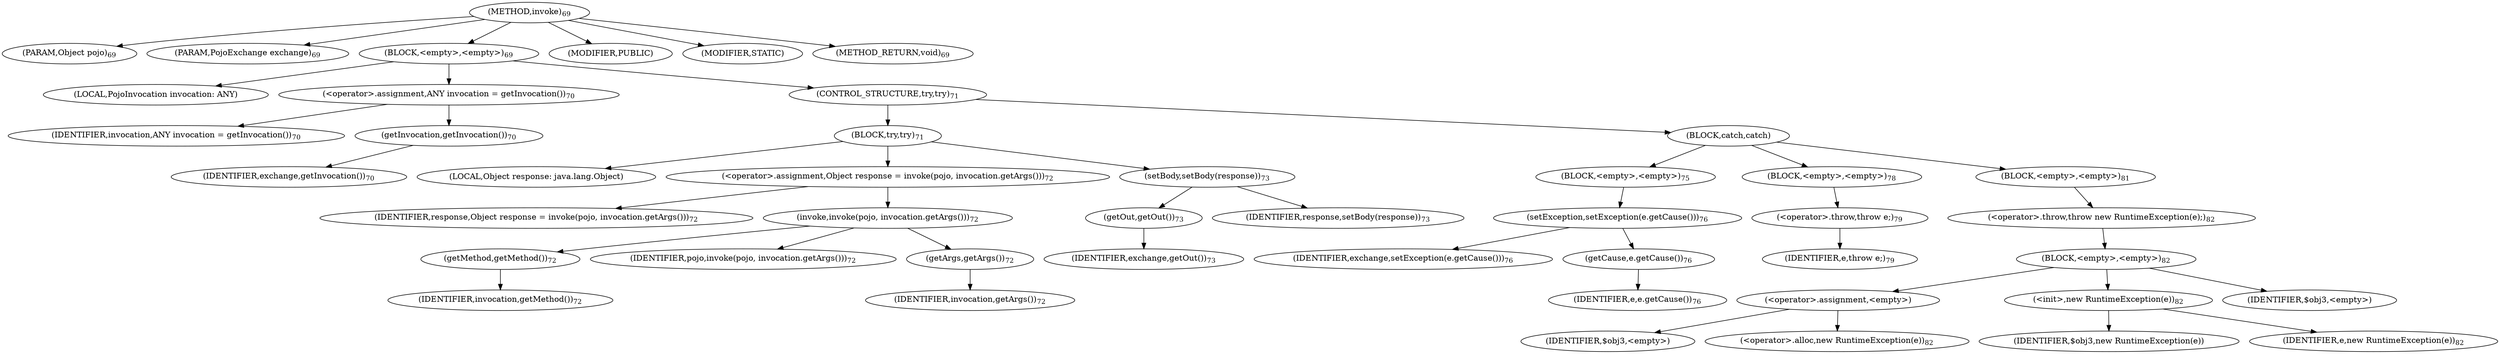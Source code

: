 digraph "invoke" {  
"85" [label = <(METHOD,invoke)<SUB>69</SUB>> ]
"86" [label = <(PARAM,Object pojo)<SUB>69</SUB>> ]
"87" [label = <(PARAM,PojoExchange exchange)<SUB>69</SUB>> ]
"88" [label = <(BLOCK,&lt;empty&gt;,&lt;empty&gt;)<SUB>69</SUB>> ]
"89" [label = <(LOCAL,PojoInvocation invocation: ANY)> ]
"90" [label = <(&lt;operator&gt;.assignment,ANY invocation = getInvocation())<SUB>70</SUB>> ]
"91" [label = <(IDENTIFIER,invocation,ANY invocation = getInvocation())<SUB>70</SUB>> ]
"92" [label = <(getInvocation,getInvocation())<SUB>70</SUB>> ]
"93" [label = <(IDENTIFIER,exchange,getInvocation())<SUB>70</SUB>> ]
"94" [label = <(CONTROL_STRUCTURE,try,try)<SUB>71</SUB>> ]
"95" [label = <(BLOCK,try,try)<SUB>71</SUB>> ]
"96" [label = <(LOCAL,Object response: java.lang.Object)> ]
"97" [label = <(&lt;operator&gt;.assignment,Object response = invoke(pojo, invocation.getArgs()))<SUB>72</SUB>> ]
"98" [label = <(IDENTIFIER,response,Object response = invoke(pojo, invocation.getArgs()))<SUB>72</SUB>> ]
"99" [label = <(invoke,invoke(pojo, invocation.getArgs()))<SUB>72</SUB>> ]
"100" [label = <(getMethod,getMethod())<SUB>72</SUB>> ]
"101" [label = <(IDENTIFIER,invocation,getMethod())<SUB>72</SUB>> ]
"102" [label = <(IDENTIFIER,pojo,invoke(pojo, invocation.getArgs()))<SUB>72</SUB>> ]
"103" [label = <(getArgs,getArgs())<SUB>72</SUB>> ]
"104" [label = <(IDENTIFIER,invocation,getArgs())<SUB>72</SUB>> ]
"105" [label = <(setBody,setBody(response))<SUB>73</SUB>> ]
"106" [label = <(getOut,getOut())<SUB>73</SUB>> ]
"107" [label = <(IDENTIFIER,exchange,getOut())<SUB>73</SUB>> ]
"108" [label = <(IDENTIFIER,response,setBody(response))<SUB>73</SUB>> ]
"109" [label = <(BLOCK,catch,catch)> ]
"110" [label = <(BLOCK,&lt;empty&gt;,&lt;empty&gt;)<SUB>75</SUB>> ]
"111" [label = <(setException,setException(e.getCause()))<SUB>76</SUB>> ]
"112" [label = <(IDENTIFIER,exchange,setException(e.getCause()))<SUB>76</SUB>> ]
"113" [label = <(getCause,e.getCause())<SUB>76</SUB>> ]
"114" [label = <(IDENTIFIER,e,e.getCause())<SUB>76</SUB>> ]
"115" [label = <(BLOCK,&lt;empty&gt;,&lt;empty&gt;)<SUB>78</SUB>> ]
"116" [label = <(&lt;operator&gt;.throw,throw e;)<SUB>79</SUB>> ]
"117" [label = <(IDENTIFIER,e,throw e;)<SUB>79</SUB>> ]
"118" [label = <(BLOCK,&lt;empty&gt;,&lt;empty&gt;)<SUB>81</SUB>> ]
"119" [label = <(&lt;operator&gt;.throw,throw new RuntimeException(e);)<SUB>82</SUB>> ]
"120" [label = <(BLOCK,&lt;empty&gt;,&lt;empty&gt;)<SUB>82</SUB>> ]
"121" [label = <(&lt;operator&gt;.assignment,&lt;empty&gt;)> ]
"122" [label = <(IDENTIFIER,$obj3,&lt;empty&gt;)> ]
"123" [label = <(&lt;operator&gt;.alloc,new RuntimeException(e))<SUB>82</SUB>> ]
"124" [label = <(&lt;init&gt;,new RuntimeException(e))<SUB>82</SUB>> ]
"125" [label = <(IDENTIFIER,$obj3,new RuntimeException(e))> ]
"126" [label = <(IDENTIFIER,e,new RuntimeException(e))<SUB>82</SUB>> ]
"127" [label = <(IDENTIFIER,$obj3,&lt;empty&gt;)> ]
"128" [label = <(MODIFIER,PUBLIC)> ]
"129" [label = <(MODIFIER,STATIC)> ]
"130" [label = <(METHOD_RETURN,void)<SUB>69</SUB>> ]
  "85" -> "86" 
  "85" -> "87" 
  "85" -> "88" 
  "85" -> "128" 
  "85" -> "129" 
  "85" -> "130" 
  "88" -> "89" 
  "88" -> "90" 
  "88" -> "94" 
  "90" -> "91" 
  "90" -> "92" 
  "92" -> "93" 
  "94" -> "95" 
  "94" -> "109" 
  "95" -> "96" 
  "95" -> "97" 
  "95" -> "105" 
  "97" -> "98" 
  "97" -> "99" 
  "99" -> "100" 
  "99" -> "102" 
  "99" -> "103" 
  "100" -> "101" 
  "103" -> "104" 
  "105" -> "106" 
  "105" -> "108" 
  "106" -> "107" 
  "109" -> "110" 
  "109" -> "115" 
  "109" -> "118" 
  "110" -> "111" 
  "111" -> "112" 
  "111" -> "113" 
  "113" -> "114" 
  "115" -> "116" 
  "116" -> "117" 
  "118" -> "119" 
  "119" -> "120" 
  "120" -> "121" 
  "120" -> "124" 
  "120" -> "127" 
  "121" -> "122" 
  "121" -> "123" 
  "124" -> "125" 
  "124" -> "126" 
}
